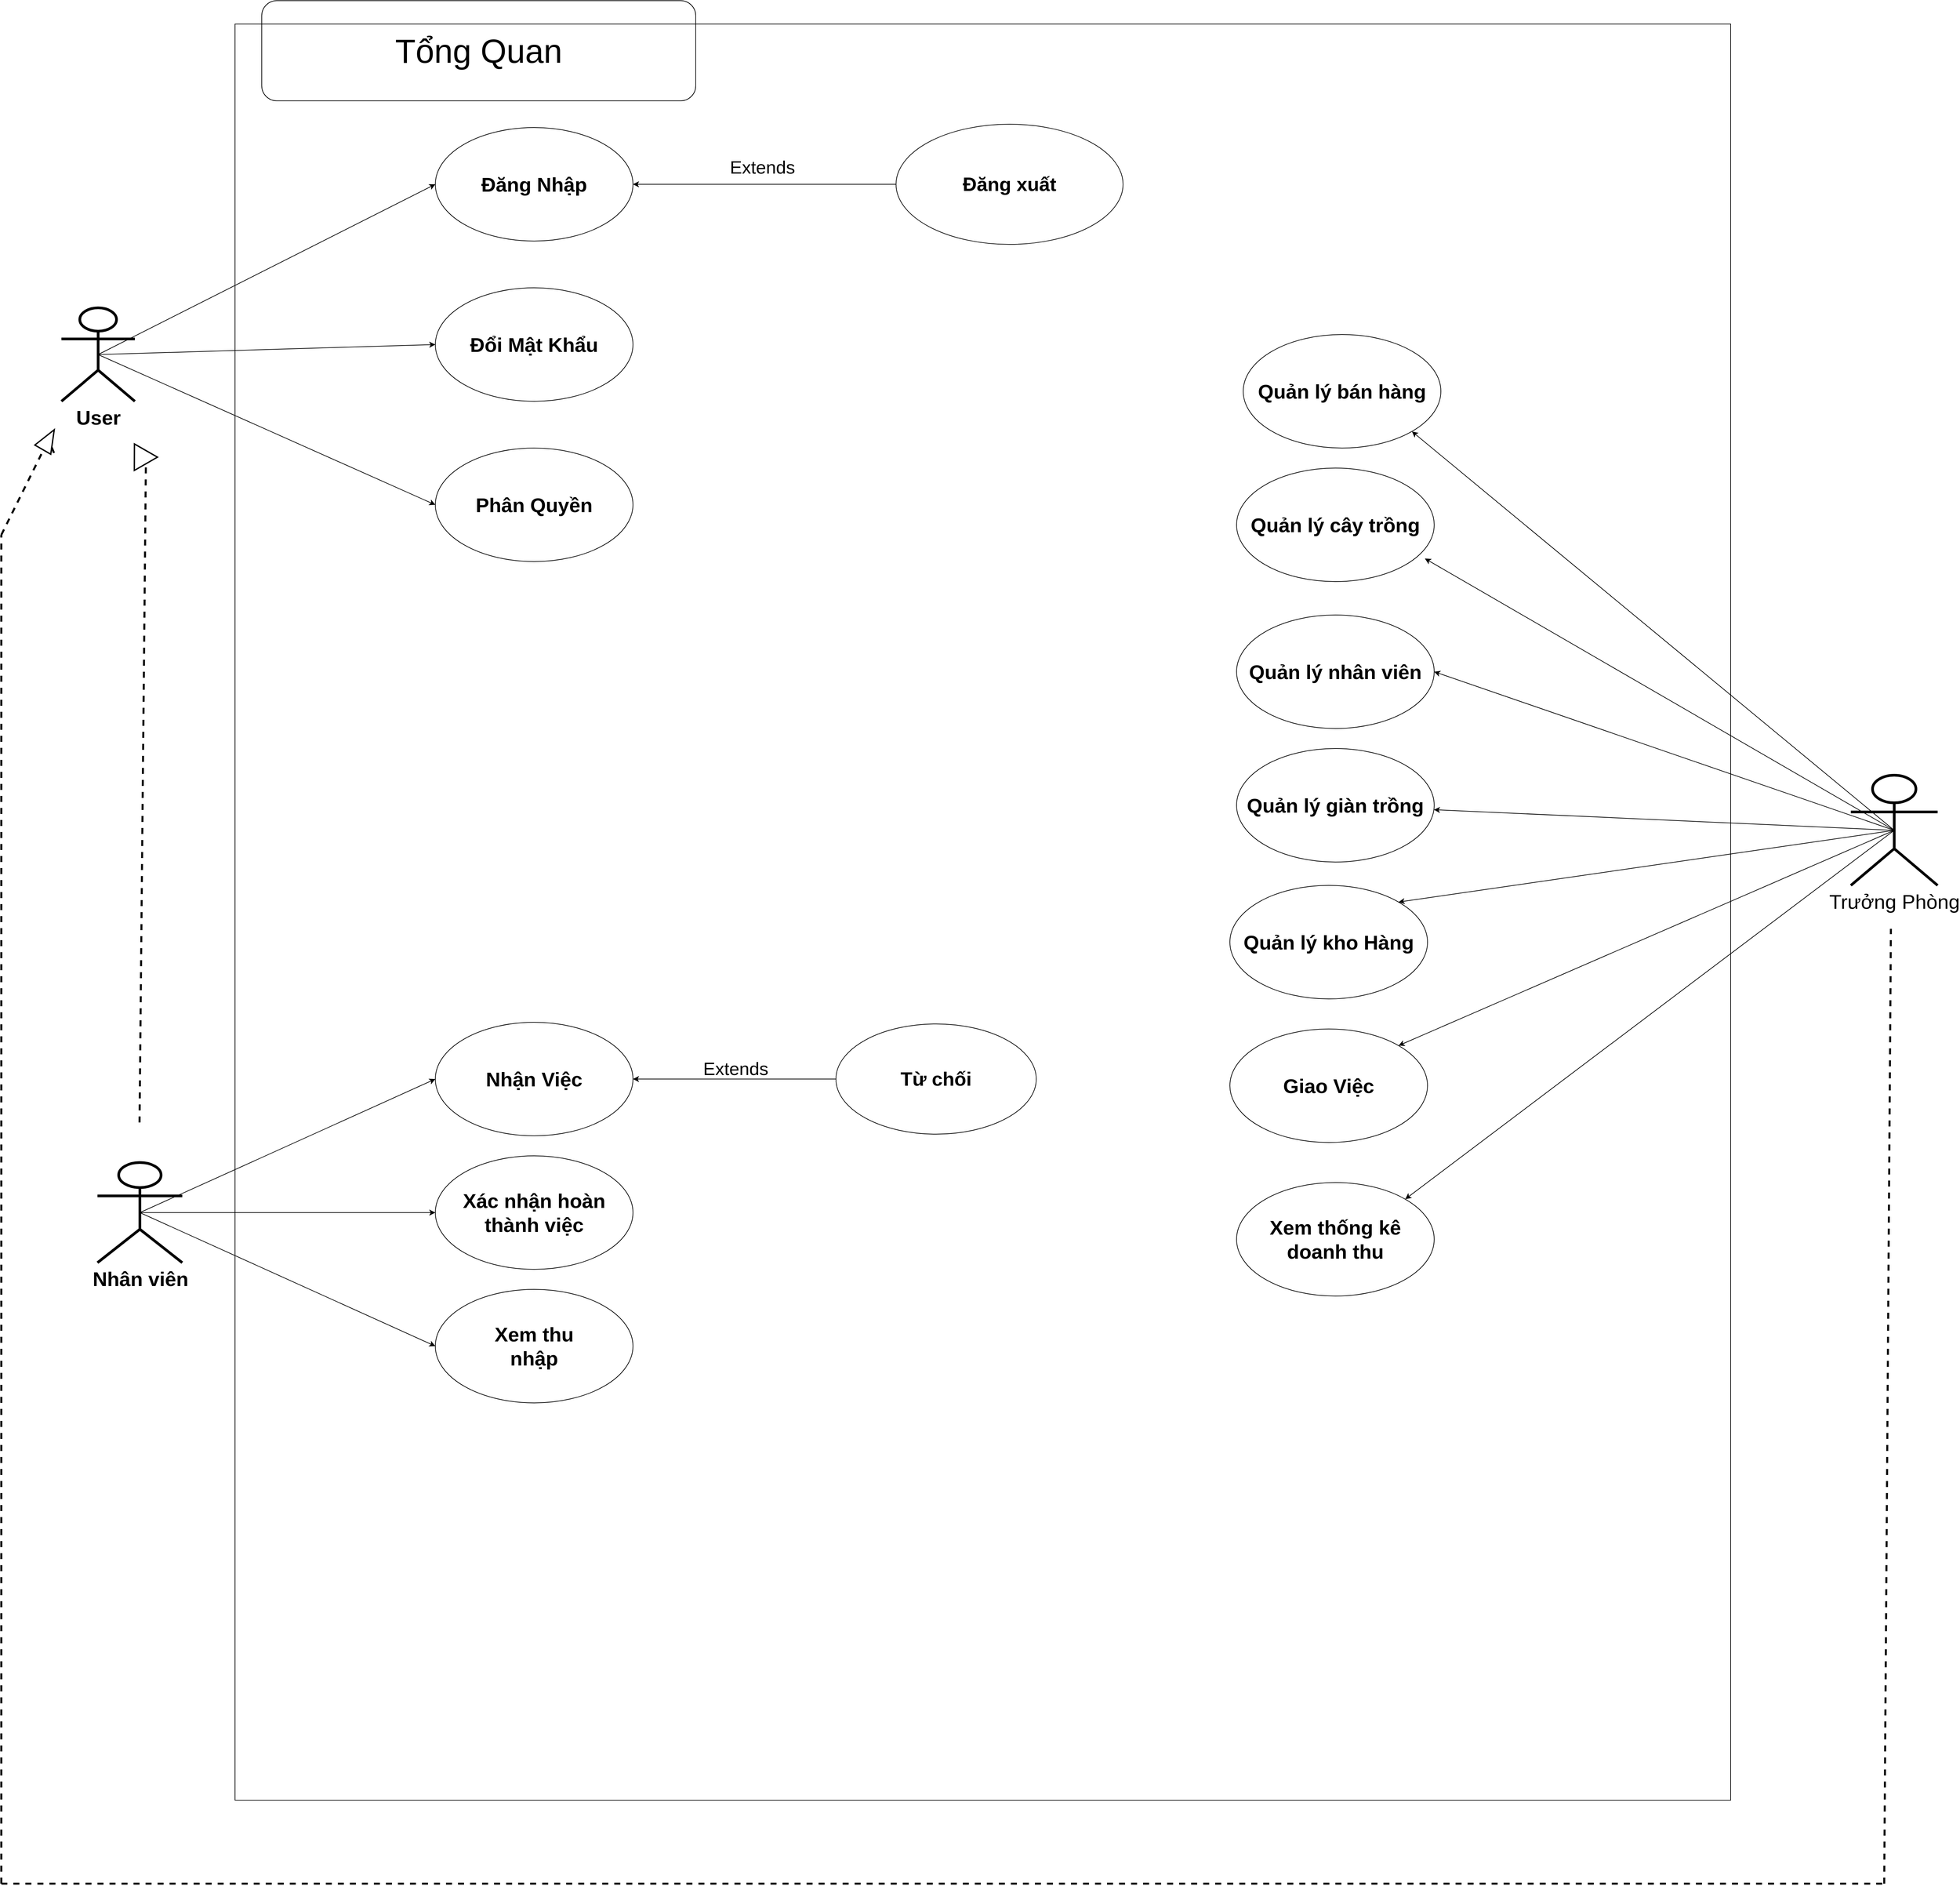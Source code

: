<mxfile version="15.4.0" type="device" pages="4"><diagram id="plnlAM44LjliKnrVqejt" name="Tổng Quan"><mxGraphModel dx="3620" dy="6327" grid="1" gridSize="10" guides="1" tooltips="1" connect="1" arrows="1" fold="1" page="1" pageScale="1" pageWidth="827" pageHeight="1169" math="0" shadow="0"><root><mxCell id="0"/><mxCell id="1" parent="0"/><mxCell id="pAOhFZETqQr0cKvKuB_4-1" value="" style="rounded=0;whiteSpace=wrap;html=1;fontSize=30;verticalAlign=middle;fillColor=none;" parent="1" vertex="1"><mxGeometry x="620" y="-3245" width="2240" height="2660" as="geometry"/></mxCell><mxCell id="pAOhFZETqQr0cKvKuB_4-2" value="&lt;font style=&quot;font-size: 30px&quot;&gt;Trưởng Phòng&lt;/font&gt;" style="shape=umlActor;verticalLabelPosition=bottom;verticalAlign=top;html=1;outlineConnect=0;strokeWidth=4;" parent="1" vertex="1"><mxGeometry x="3040" y="-2120" width="130" height="165" as="geometry"/></mxCell><mxCell id="pAOhFZETqQr0cKvKuB_4-3" value="" style="endArrow=classic;html=1;rounded=0;exitX=0.5;exitY=0.5;exitDx=0;exitDy=0;exitPerimeter=0;entryX=1;entryY=0.5;entryDx=0;entryDy=0;" parent="1" source="pAOhFZETqQr0cKvKuB_4-2" target="pAOhFZETqQr0cKvKuB_4-30" edge="1"><mxGeometry width="50" height="50" relative="1" as="geometry"><mxPoint x="1937" y="-1828" as="sourcePoint"/><mxPoint x="2460" y="-2230" as="targetPoint"/></mxGeometry></mxCell><mxCell id="pAOhFZETqQr0cKvKuB_4-4" value="" style="endArrow=classic;html=1;rounded=0;entryX=1;entryY=0;entryDx=0;entryDy=0;exitX=0.5;exitY=0.5;exitDx=0;exitDy=0;exitPerimeter=0;" parent="1" source="pAOhFZETqQr0cKvKuB_4-2" target="pAOhFZETqQr0cKvKuB_4-25" edge="1"><mxGeometry width="50" height="50" relative="1" as="geometry"><mxPoint x="2090" y="-1788" as="sourcePoint"/><mxPoint x="2292.175" y="-1485.355" as="targetPoint"/></mxGeometry></mxCell><mxCell id="pAOhFZETqQr0cKvKuB_4-5" value="" style="endArrow=classic;html=1;rounded=0;exitX=0.5;exitY=0.5;exitDx=0;exitDy=0;exitPerimeter=0;entryX=1;entryY=0;entryDx=0;entryDy=0;" parent="1" source="pAOhFZETqQr0cKvKuB_4-2" target="pAOhFZETqQr0cKvKuB_4-27" edge="1"><mxGeometry width="50" height="50" relative="1" as="geometry"><mxPoint x="1940" y="-1778" as="sourcePoint"/><mxPoint x="2306.125" y="-1801.394" as="targetPoint"/></mxGeometry></mxCell><mxCell id="pAOhFZETqQr0cKvKuB_4-6" value="" style="endArrow=classic;html=1;rounded=0;entryX=1;entryY=0;entryDx=0;entryDy=0;exitX=0.5;exitY=0.5;exitDx=0;exitDy=0;exitPerimeter=0;" parent="1" source="pAOhFZETqQr0cKvKuB_4-2" target="pAOhFZETqQr0cKvKuB_4-26" edge="1"><mxGeometry width="50" height="50" relative="1" as="geometry"><mxPoint x="2030" y="-1608" as="sourcePoint"/><mxPoint x="2315" y="-1616.25" as="targetPoint"/></mxGeometry></mxCell><mxCell id="pAOhFZETqQr0cKvKuB_4-7" value="" style="endArrow=classic;html=1;rounded=0;exitX=0.5;exitY=0.5;exitDx=0;exitDy=0;exitPerimeter=0;" parent="1" source="pAOhFZETqQr0cKvKuB_4-2" target="pAOhFZETqQr0cKvKuB_4-28" edge="1"><mxGeometry width="50" height="50" relative="1" as="geometry"><mxPoint x="2020" y="-2178" as="sourcePoint"/><mxPoint x="2337.5" y="-2146.5" as="targetPoint"/></mxGeometry></mxCell><mxCell id="pAOhFZETqQr0cKvKuB_4-8" value="" style="endArrow=classic;html=1;rounded=0;exitX=0.5;exitY=0.5;exitDx=0;exitDy=0;exitPerimeter=0;entryX=0.953;entryY=0.797;entryDx=0;entryDy=0;entryPerimeter=0;" parent="1" source="pAOhFZETqQr0cKvKuB_4-2" target="pAOhFZETqQr0cKvKuB_4-29" edge="1"><mxGeometry width="50" height="50" relative="1" as="geometry"><mxPoint x="2160" y="-1988" as="sourcePoint"/><mxPoint x="2500" y="-2320" as="targetPoint"/></mxGeometry></mxCell><mxCell id="pAOhFZETqQr0cKvKuB_4-9" value="&lt;font style=&quot;font-size: 30px&quot;&gt;&lt;b&gt;User&lt;/b&gt;&lt;/font&gt;" style="shape=umlActor;verticalLabelPosition=bottom;verticalAlign=top;html=1;outlineConnect=0;strokeWidth=4;" parent="1" vertex="1"><mxGeometry x="360" y="-2820" width="110" height="140" as="geometry"/></mxCell><mxCell id="pAOhFZETqQr0cKvKuB_4-10" value="" style="endArrow=classic;html=1;rounded=0;exitX=0.5;exitY=0.5;exitDx=0;exitDy=0;exitPerimeter=0;entryX=0;entryY=0.5;entryDx=0;entryDy=0;" parent="1" source="pAOhFZETqQr0cKvKuB_4-9" target="pAOhFZETqQr0cKvKuB_4-20" edge="1"><mxGeometry width="50" height="50" relative="1" as="geometry"><mxPoint x="1120" y="-2710" as="sourcePoint"/><mxPoint x="1020" y="-2930" as="targetPoint"/></mxGeometry></mxCell><mxCell id="pAOhFZETqQr0cKvKuB_4-11" value="" style="endArrow=classic;html=1;rounded=0;entryX=0;entryY=0.5;entryDx=0;entryDy=0;exitX=0.5;exitY=0.5;exitDx=0;exitDy=0;exitPerimeter=0;" parent="1" source="pAOhFZETqQr0cKvKuB_4-9" target="pAOhFZETqQr0cKvKuB_4-19" edge="1"><mxGeometry width="50" height="50" relative="1" as="geometry"><mxPoint x="1130" y="-2700" as="sourcePoint"/><mxPoint x="1025" y="-2745" as="targetPoint"/></mxGeometry></mxCell><mxCell id="pAOhFZETqQr0cKvKuB_4-12" value="" style="endArrow=classic;html=1;rounded=0;exitX=0.5;exitY=0.5;exitDx=0;exitDy=0;exitPerimeter=0;entryX=0;entryY=0.5;entryDx=0;entryDy=0;" parent="1" source="pAOhFZETqQr0cKvKuB_4-9" target="pAOhFZETqQr0cKvKuB_4-18" edge="1"><mxGeometry width="50" height="50" relative="1" as="geometry"><mxPoint x="1270" y="-2710" as="sourcePoint"/><mxPoint x="1047.5" y="-2498.0" as="targetPoint"/></mxGeometry></mxCell><mxCell id="pAOhFZETqQr0cKvKuB_4-13" value="Tổng Quan" style="rounded=1;whiteSpace=wrap;html=1;fillColor=none;fontSize=50;" parent="1" vertex="1"><mxGeometry x="660" y="-3280" width="650" height="150" as="geometry"/></mxCell><mxCell id="pAOhFZETqQr0cKvKuB_4-14" value="" style="endArrow=classic;html=1;rounded=0;fontSize=30;entryX=1;entryY=1;entryDx=0;entryDy=0;exitX=0.5;exitY=0.5;exitDx=0;exitDy=0;exitPerimeter=0;" parent="1" source="pAOhFZETqQr0cKvKuB_4-2" target="pAOhFZETqQr0cKvKuB_4-24" edge="1"><mxGeometry width="50" height="50" relative="1" as="geometry"><mxPoint x="2750" y="-2270" as="sourcePoint"/><mxPoint x="2340.0" y="-2569" as="targetPoint"/></mxGeometry></mxCell><mxCell id="pAOhFZETqQr0cKvKuB_4-15" style="edgeStyle=orthogonalEdgeStyle;rounded=0;orthogonalLoop=1;jettySize=auto;html=1;exitX=0.5;exitY=0.5;exitDx=0;exitDy=0;exitPerimeter=0;" parent="1" source="pAOhFZETqQr0cKvKuB_4-16" target="pAOhFZETqQr0cKvKuB_4-37" edge="1"><mxGeometry relative="1" as="geometry"/></mxCell><mxCell id="pAOhFZETqQr0cKvKuB_4-16" value="&lt;font style=&quot;font-size: 30px&quot;&gt;&lt;b&gt;Nhân viên&lt;/b&gt;&lt;/font&gt;" style="shape=umlActor;verticalLabelPosition=bottom;verticalAlign=top;html=1;outlineConnect=0;strokeWidth=4;" parent="1" vertex="1"><mxGeometry x="414" y="-1540" width="127" height="150" as="geometry"/></mxCell><mxCell id="pAOhFZETqQr0cKvKuB_4-17" value="" style="endArrow=classic;html=1;rounded=0;entryX=0;entryY=0.5;entryDx=0;entryDy=0;exitX=0.5;exitY=0.5;exitDx=0;exitDy=0;exitPerimeter=0;" parent="1" source="pAOhFZETqQr0cKvKuB_4-16" target="pAOhFZETqQr0cKvKuB_4-22" edge="1"><mxGeometry width="50" height="50" relative="1" as="geometry"><mxPoint x="1004" y="-1430" as="sourcePoint"/><mxPoint x="1049" y="-1395" as="targetPoint"/></mxGeometry></mxCell><mxCell id="pAOhFZETqQr0cKvKuB_4-18" value="Phân Quyền" style="ellipse;whiteSpace=wrap;html=1;fontSize=30;fontStyle=1" parent="1" vertex="1"><mxGeometry x="920" y="-2610" width="296" height="170" as="geometry"/></mxCell><mxCell id="pAOhFZETqQr0cKvKuB_4-19" value="Đổi Mật Khẩu" style="ellipse;whiteSpace=wrap;html=1;fontSize=30;fontStyle=1" parent="1" vertex="1"><mxGeometry x="920" y="-2850" width="296" height="170" as="geometry"/></mxCell><mxCell id="pAOhFZETqQr0cKvKuB_4-20" value="Đăng Nhập" style="ellipse;whiteSpace=wrap;html=1;fontSize=30;fontStyle=1" parent="1" vertex="1"><mxGeometry x="920" y="-3090" width="296" height="170" as="geometry"/></mxCell><mxCell id="pAOhFZETqQr0cKvKuB_4-21" value="Nhận Việc" style="ellipse;whiteSpace=wrap;html=1;fontSize=30;fontStyle=1" parent="1" vertex="1"><mxGeometry x="920" y="-1750" width="296" height="170" as="geometry"/></mxCell><mxCell id="pAOhFZETqQr0cKvKuB_4-22" value="Xem thu &lt;br&gt;nhập" style="ellipse;whiteSpace=wrap;html=1;fontSize=30;fontStyle=1" parent="1" vertex="1"><mxGeometry x="920" y="-1350" width="296" height="170" as="geometry"/></mxCell><mxCell id="pAOhFZETqQr0cKvKuB_4-23" value="" style="endArrow=classic;html=1;rounded=0;fontSize=30;entryX=0;entryY=0.5;entryDx=0;entryDy=0;exitX=0.5;exitY=0.5;exitDx=0;exitDy=0;exitPerimeter=0;" parent="1" source="pAOhFZETqQr0cKvKuB_4-16" target="pAOhFZETqQr0cKvKuB_4-21" edge="1"><mxGeometry width="50" height="50" relative="1" as="geometry"><mxPoint x="620" y="-1610" as="sourcePoint"/><mxPoint x="670" y="-1660" as="targetPoint"/></mxGeometry></mxCell><mxCell id="pAOhFZETqQr0cKvKuB_4-24" value="Quản lý bán hàng" style="ellipse;whiteSpace=wrap;html=1;fontSize=30;fontStyle=1" parent="1" vertex="1"><mxGeometry x="2130" y="-2780" width="296" height="170" as="geometry"/></mxCell><mxCell id="pAOhFZETqQr0cKvKuB_4-25" value="Xem thống kê doanh thu" style="ellipse;whiteSpace=wrap;html=1;fontSize=30;fontStyle=1" parent="1" vertex="1"><mxGeometry x="2120" y="-1510" width="296" height="170" as="geometry"/></mxCell><mxCell id="pAOhFZETqQr0cKvKuB_4-26" value="Giao Việc" style="ellipse;whiteSpace=wrap;html=1;fontSize=30;fontStyle=1" parent="1" vertex="1"><mxGeometry x="2110" y="-1740" width="296" height="170" as="geometry"/></mxCell><mxCell id="pAOhFZETqQr0cKvKuB_4-27" value="Quản lý kho Hàng" style="ellipse;whiteSpace=wrap;html=1;fontSize=30;fontStyle=1" parent="1" vertex="1"><mxGeometry x="2110" y="-1955" width="296" height="170" as="geometry"/></mxCell><mxCell id="pAOhFZETqQr0cKvKuB_4-28" value="Quản lý giàn trồng" style="ellipse;whiteSpace=wrap;html=1;fontSize=30;fontStyle=1" parent="1" vertex="1"><mxGeometry x="2120" y="-2160" width="296" height="170" as="geometry"/></mxCell><mxCell id="pAOhFZETqQr0cKvKuB_4-29" value="Quản lý cây trồng" style="ellipse;whiteSpace=wrap;html=1;fontSize=30;fontStyle=1" parent="1" vertex="1"><mxGeometry x="2120" y="-2580" width="296" height="170" as="geometry"/></mxCell><mxCell id="pAOhFZETqQr0cKvKuB_4-30" value="Quản lý nhân viên" style="ellipse;whiteSpace=wrap;html=1;fontSize=30;fontStyle=1" parent="1" vertex="1"><mxGeometry x="2120" y="-2360" width="296" height="170" as="geometry"/></mxCell><mxCell id="pAOhFZETqQr0cKvKuB_4-31" style="edgeStyle=orthogonalEdgeStyle;rounded=0;orthogonalLoop=1;jettySize=auto;html=1;exitX=0;exitY=0.5;exitDx=0;exitDy=0;entryX=1;entryY=0.5;entryDx=0;entryDy=0;" parent="1" source="pAOhFZETqQr0cKvKuB_4-32" target="pAOhFZETqQr0cKvKuB_4-20" edge="1"><mxGeometry relative="1" as="geometry"/></mxCell><mxCell id="pAOhFZETqQr0cKvKuB_4-32" value="&lt;font style=&quot;font-size: 29px&quot;&gt;Đăng xuất&lt;/font&gt;" style="ellipse;whiteSpace=wrap;html=1;fontStyle=1" parent="1" vertex="1"><mxGeometry x="1610" y="-3095" width="340" height="180" as="geometry"/></mxCell><mxCell id="pAOhFZETqQr0cKvKuB_4-33" value="&lt;font style=&quot;font-size: 27px&quot;&gt;Extends&lt;/font&gt;" style="text;html=1;strokeColor=none;fillColor=none;align=center;verticalAlign=middle;whiteSpace=wrap;rounded=0;strokeWidth=10;" parent="1" vertex="1"><mxGeometry x="1390" y="-3040" width="40" height="20" as="geometry"/></mxCell><mxCell id="pAOhFZETqQr0cKvKuB_4-34" style="edgeStyle=orthogonalEdgeStyle;rounded=0;orthogonalLoop=1;jettySize=auto;html=1;exitX=0;exitY=0.5;exitDx=0;exitDy=0;entryX=1;entryY=0.5;entryDx=0;entryDy=0;" parent="1" source="pAOhFZETqQr0cKvKuB_4-35" target="pAOhFZETqQr0cKvKuB_4-21" edge="1"><mxGeometry relative="1" as="geometry"/></mxCell><mxCell id="pAOhFZETqQr0cKvKuB_4-35" value="&lt;font style=&quot;font-size: 29px&quot;&gt;Từ chối&lt;/font&gt;" style="ellipse;whiteSpace=wrap;html=1;fontStyle=1" parent="1" vertex="1"><mxGeometry x="1520" y="-1747.5" width="300" height="165" as="geometry"/></mxCell><mxCell id="pAOhFZETqQr0cKvKuB_4-36" value="&lt;font style=&quot;font-size: 27px&quot;&gt;Extends&lt;/font&gt;" style="text;html=1;strokeColor=none;fillColor=none;align=center;verticalAlign=middle;whiteSpace=wrap;rounded=0;strokeWidth=10;" parent="1" vertex="1"><mxGeometry x="1350" y="-1690" width="40" height="20" as="geometry"/></mxCell><mxCell id="pAOhFZETqQr0cKvKuB_4-37" value="Xác nhận hoàn thành việc" style="ellipse;whiteSpace=wrap;html=1;fontSize=30;fontStyle=1" parent="1" vertex="1"><mxGeometry x="920" y="-1550" width="296" height="170" as="geometry"/></mxCell><mxCell id="pAOhFZETqQr0cKvKuB_4-38" value="" style="endArrow=none;dashed=1;html=1;fontSize=19;strokeWidth=3;" parent="1" edge="1"><mxGeometry width="50" height="50" relative="1" as="geometry"><mxPoint x="3090" y="-460" as="sourcePoint"/><mxPoint x="3100" y="-1890" as="targetPoint"/></mxGeometry></mxCell><mxCell id="pAOhFZETqQr0cKvKuB_4-39" value="" style="endArrow=none;dashed=1;html=1;fontSize=19;strokeWidth=3;" parent="1" edge="1"><mxGeometry width="50" height="50" relative="1" as="geometry"><mxPoint x="270" y="-460" as="sourcePoint"/><mxPoint x="3090" y="-460" as="targetPoint"/></mxGeometry></mxCell><mxCell id="pAOhFZETqQr0cKvKuB_4-40" value="" style="endArrow=none;dashed=1;html=1;fontSize=19;strokeWidth=3;" parent="1" edge="1"><mxGeometry width="50" height="50" relative="1" as="geometry"><mxPoint x="270" y="-460" as="sourcePoint"/><mxPoint x="270" y="-2480" as="targetPoint"/></mxGeometry></mxCell><mxCell id="pAOhFZETqQr0cKvKuB_4-41" value="" style="endArrow=none;dashed=1;html=1;fontSize=19;strokeWidth=3;startArrow=none;" parent="1" source="pAOhFZETqQr0cKvKuB_4-42" edge="1"><mxGeometry width="50" height="50" relative="1" as="geometry"><mxPoint x="270" y="-2480" as="sourcePoint"/><mxPoint x="350" y="-2600" as="targetPoint"/></mxGeometry></mxCell><mxCell id="pAOhFZETqQr0cKvKuB_4-42" value="" style="triangle;whiteSpace=wrap;html=1;fillColor=none;rotation=-60;strokeWidth=2;" parent="1" vertex="1"><mxGeometry x="323.5" y="-2636.25" width="34.33" height="27.5" as="geometry"/></mxCell><mxCell id="pAOhFZETqQr0cKvKuB_4-43" value="" style="endArrow=none;dashed=1;html=1;fontSize=19;strokeWidth=3;" parent="1" target="pAOhFZETqQr0cKvKuB_4-42" edge="1"><mxGeometry width="50" height="50" relative="1" as="geometry"><mxPoint x="270" y="-2480" as="sourcePoint"/><mxPoint x="350" y="-2580" as="targetPoint"/></mxGeometry></mxCell><mxCell id="pAOhFZETqQr0cKvKuB_4-44" value="" style="endArrow=none;dashed=1;html=1;fontSize=19;strokeWidth=3;entryX=0;entryY=0.5;entryDx=0;entryDy=0;" parent="1" target="pAOhFZETqQr0cKvKuB_4-45" edge="1"><mxGeometry width="50" height="50" relative="1" as="geometry"><mxPoint x="477" y="-1600" as="sourcePoint"/><mxPoint x="476.67" y="-2540" as="targetPoint"/></mxGeometry></mxCell><mxCell id="pAOhFZETqQr0cKvKuB_4-45" value="" style="triangle;whiteSpace=wrap;html=1;fillColor=none;rotation=-120;strokeWidth=2;" parent="1" vertex="1"><mxGeometry x="460.75" y="-2621.29" width="34.33" height="40" as="geometry"/></mxCell></root></mxGraphModel></diagram><diagram id="rHyDR6l2a_IoLIzVBZ7F" name="Nhân Viên"><mxGraphModel dx="1810" dy="2579" grid="1" gridSize="10" guides="1" tooltips="1" connect="1" arrows="1" fold="1" page="1" pageScale="1" pageWidth="827" pageHeight="1169" math="0" shadow="0"><root><mxCell id="9mb1XOi_VgIuKe0y8Y9R-0"/><mxCell id="9mb1XOi_VgIuKe0y8Y9R-1" parent="9mb1XOi_VgIuKe0y8Y9R-0"/><mxCell id="RcPfFfin5SuMYQsQtudx-0" value="&lt;font style=&quot;font-size: 30px&quot;&gt;&lt;b&gt;Nhân viên&lt;/b&gt;&lt;/font&gt;" style="shape=umlActor;verticalLabelPosition=bottom;verticalAlign=top;html=1;outlineConnect=0;strokeWidth=4;" parent="9mb1XOi_VgIuKe0y8Y9R-1" vertex="1"><mxGeometry x="190" y="-890" width="127" height="150" as="geometry"/></mxCell><mxCell id="RcPfFfin5SuMYQsQtudx-11" value="Quản lý nhân viên" style="ellipse;whiteSpace=wrap;html=1;fontSize=30;fontStyle=1" parent="9mb1XOi_VgIuKe0y8Y9R-1" vertex="1"><mxGeometry x="531" y="-900" width="296" height="170" as="geometry"/></mxCell><mxCell id="VqxW14pntS-28qvqgrBz-7" style="edgeStyle=orthogonalEdgeStyle;rounded=0;orthogonalLoop=1;jettySize=auto;html=1;exitX=0;exitY=0.5;exitDx=0;exitDy=0;entryX=1;entryY=1;entryDx=0;entryDy=0;" parent="9mb1XOi_VgIuKe0y8Y9R-1" source="RcPfFfin5SuMYQsQtudx-12" target="RcPfFfin5SuMYQsQtudx-11" edge="1"><mxGeometry relative="1" as="geometry"/></mxCell><mxCell id="RcPfFfin5SuMYQsQtudx-12" value="Thu Nhập" style="ellipse;whiteSpace=wrap;html=1;fontSize=30;fontStyle=1" parent="9mb1XOi_VgIuKe0y8Y9R-1" vertex="1"><mxGeometry x="1250" y="-700" width="296" height="170" as="geometry"/></mxCell><mxCell id="RcPfFfin5SuMYQsQtudx-15" value="" style="endArrow=classic;html=1;rounded=0;fontSize=30;entryX=0;entryY=0.5;entryDx=0;entryDy=0;exitX=0.5;exitY=0.5;exitDx=0;exitDy=0;exitPerimeter=0;" parent="9mb1XOi_VgIuKe0y8Y9R-1" source="RcPfFfin5SuMYQsQtudx-0" target="RcPfFfin5SuMYQsQtudx-11" edge="1"><mxGeometry width="50" height="50" relative="1" as="geometry"><mxPoint x="426" y="-300" as="sourcePoint"/><mxPoint x="476" y="-350" as="targetPoint"/></mxGeometry></mxCell><mxCell id="VqxW14pntS-28qvqgrBz-8" style="edgeStyle=orthogonalEdgeStyle;rounded=0;orthogonalLoop=1;jettySize=auto;html=1;exitX=0;exitY=0.5;exitDx=0;exitDy=0;entryX=1;entryY=0;entryDx=0;entryDy=0;" parent="9mb1XOi_VgIuKe0y8Y9R-1" source="VqxW14pntS-28qvqgrBz-1" target="RcPfFfin5SuMYQsQtudx-11" edge="1"><mxGeometry relative="1" as="geometry"/></mxCell><mxCell id="VqxW14pntS-28qvqgrBz-1" value="Nhận Việc" style="ellipse;whiteSpace=wrap;html=1;fontSize=30;fontStyle=1" parent="9mb1XOi_VgIuKe0y8Y9R-1" vertex="1"><mxGeometry x="1241" y="-1080" width="296" height="170" as="geometry"/></mxCell><mxCell id="q5SN7RZg40OFIcfHToXz-0" value="&lt;font style=&quot;font-size: 21px&quot;&gt;Extends&lt;/font&gt;" style="text;html=1;strokeColor=none;fillColor=none;align=center;verticalAlign=middle;whiteSpace=wrap;rounded=0;" parent="9mb1XOi_VgIuKe0y8Y9R-1" vertex="1"><mxGeometry x="920" y="-640" width="270" height="30" as="geometry"/></mxCell><mxCell id="q5SN7RZg40OFIcfHToXz-1" value="&lt;font style=&quot;font-size: 21px&quot;&gt;Extends&lt;/font&gt;" style="text;html=1;strokeColor=none;fillColor=none;align=center;verticalAlign=middle;whiteSpace=wrap;rounded=0;" parent="9mb1XOi_VgIuKe0y8Y9R-1" vertex="1"><mxGeometry x="920" y="-1020" width="270" height="30" as="geometry"/></mxCell></root></mxGraphModel></diagram><diagram id="IDbLRaaNBDLGTUPiwu8P" name="User"><mxGraphModel dx="1551" dy="1209" grid="1" gridSize="10" guides="1" tooltips="1" connect="1" arrows="1" fold="1" page="1" pageScale="1" pageWidth="827" pageHeight="1169" math="0" shadow="0"><root><mxCell id="LIAKAd6Wkf4qljn0svWx-0"/><mxCell id="LIAKAd6Wkf4qljn0svWx-1" parent="LIAKAd6Wkf4qljn0svWx-0"/><mxCell id="9dPtVlBZj29Dh7OSdVtZ-0" value="&lt;font style=&quot;font-size: 30px&quot;&gt;User&lt;/font&gt;" style="shape=umlActor;verticalLabelPosition=bottom;verticalAlign=top;html=1;outlineConnect=0;strokeWidth=4;" parent="LIAKAd6Wkf4qljn0svWx-1" vertex="1"><mxGeometry x="310" y="350" width="110" height="140" as="geometry"/></mxCell><mxCell id="9dPtVlBZj29Dh7OSdVtZ-1" value="Quản lý user" style="ellipse;whiteSpace=wrap;html=1;fontSize=30;fontStyle=1" parent="LIAKAd6Wkf4qljn0svWx-1" vertex="1"><mxGeometry x="610" y="370" width="190" height="100" as="geometry"/></mxCell><mxCell id="R3NIeVBjSiwFy5lZZiLz-3" style="edgeStyle=orthogonalEdgeStyle;rounded=0;orthogonalLoop=1;jettySize=auto;html=1;exitX=0;exitY=0.5;exitDx=0;exitDy=0;entryX=1;entryY=0;entryDx=0;entryDy=0;" parent="LIAKAd6Wkf4qljn0svWx-1" source="9dPtVlBZj29Dh7OSdVtZ-2" target="9dPtVlBZj29Dh7OSdVtZ-1" edge="1"><mxGeometry relative="1" as="geometry"/></mxCell><mxCell id="9dPtVlBZj29Dh7OSdVtZ-2" value="Đổi Mật Khẩu" style="ellipse;whiteSpace=wrap;html=1;fontSize=30;fontStyle=1" parent="LIAKAd6Wkf4qljn0svWx-1" vertex="1"><mxGeometry x="1148" y="300" width="185" height="110" as="geometry"/></mxCell><mxCell id="9dPtVlBZj29Dh7OSdVtZ-3" value="" style="endArrow=classic;html=1;rounded=0;exitX=0.5;exitY=0.5;exitDx=0;exitDy=0;exitPerimeter=0;entryX=0;entryY=0.5;entryDx=0;entryDy=0;" parent="LIAKAd6Wkf4qljn0svWx-1" source="9dPtVlBZj29Dh7OSdVtZ-0" target="9dPtVlBZj29Dh7OSdVtZ-1" edge="1"><mxGeometry width="50" height="50" relative="1" as="geometry"><mxPoint x="1070" y="460" as="sourcePoint"/><mxPoint x="1120" y="410" as="targetPoint"/></mxGeometry></mxCell><mxCell id="R3NIeVBjSiwFy5lZZiLz-5" style="edgeStyle=orthogonalEdgeStyle;rounded=0;orthogonalLoop=1;jettySize=auto;html=1;exitX=0;exitY=0.5;exitDx=0;exitDy=0;entryX=0.5;entryY=1;entryDx=0;entryDy=0;" parent="LIAKAd6Wkf4qljn0svWx-1" source="Pm1aflq2X-2lZqcXXFk0-0" target="9dPtVlBZj29Dh7OSdVtZ-1" edge="1"><mxGeometry relative="1" as="geometry"/></mxCell><mxCell id="Pm1aflq2X-2lZqcXXFk0-0" value="Phân Quyền" style="ellipse;whiteSpace=wrap;html=1;fontSize=30;fontStyle=1" parent="LIAKAd6Wkf4qljn0svWx-1" vertex="1"><mxGeometry x="1151" y="620" width="180" height="105" as="geometry"/></mxCell><mxCell id="R3NIeVBjSiwFy5lZZiLz-1" style="edgeStyle=orthogonalEdgeStyle;rounded=0;orthogonalLoop=1;jettySize=auto;html=1;exitX=0;exitY=0.5;exitDx=0;exitDy=0;entryX=0.5;entryY=0;entryDx=0;entryDy=0;" parent="LIAKAd6Wkf4qljn0svWx-1" source="R3NIeVBjSiwFy5lZZiLz-0" target="9dPtVlBZj29Dh7OSdVtZ-1" edge="1"><mxGeometry relative="1" as="geometry"/></mxCell><mxCell id="R3NIeVBjSiwFy5lZZiLz-0" value="Đăng Nhập" style="ellipse;whiteSpace=wrap;html=1;fontSize=30;fontStyle=1" parent="LIAKAd6Wkf4qljn0svWx-1" vertex="1"><mxGeometry x="1146" y="160" width="190" height="100" as="geometry"/></mxCell><mxCell id="R3NIeVBjSiwFy5lZZiLz-4" style="edgeStyle=orthogonalEdgeStyle;rounded=0;orthogonalLoop=1;jettySize=auto;html=1;exitX=0;exitY=0.5;exitDx=0;exitDy=0;entryX=1;entryY=1;entryDx=0;entryDy=0;" parent="LIAKAd6Wkf4qljn0svWx-1" source="R3NIeVBjSiwFy5lZZiLz-2" target="9dPtVlBZj29Dh7OSdVtZ-1" edge="1"><mxGeometry relative="1" as="geometry"/></mxCell><mxCell id="R3NIeVBjSiwFy5lZZiLz-2" value="Đăng xuất" style="ellipse;whiteSpace=wrap;html=1;fontSize=30;fontStyle=1" parent="LIAKAd6Wkf4qljn0svWx-1" vertex="1"><mxGeometry x="1151" y="470" width="180" height="105" as="geometry"/></mxCell><mxCell id="8TJBWsPE0hrxD9tydUhm-0" value="&lt;font style=&quot;font-size: 21px&quot;&gt;Extends&lt;/font&gt;" style="text;html=1;strokeColor=none;fillColor=none;align=center;verticalAlign=middle;whiteSpace=wrap;rounded=0;" parent="LIAKAd6Wkf4qljn0svWx-1" vertex="1"><mxGeometry x="850" y="180" width="270" height="30" as="geometry"/></mxCell><mxCell id="8TJBWsPE0hrxD9tydUhm-1" value="&lt;font style=&quot;font-size: 21px&quot;&gt;Extends&lt;/font&gt;" style="text;html=1;strokeColor=none;fillColor=none;align=center;verticalAlign=middle;whiteSpace=wrap;rounded=0;" parent="LIAKAd6Wkf4qljn0svWx-1" vertex="1"><mxGeometry x="900" y="330" width="270" height="30" as="geometry"/></mxCell><mxCell id="8TJBWsPE0hrxD9tydUhm-2" value="&lt;font style=&quot;font-size: 21px&quot;&gt;Extends&lt;/font&gt;" style="text;html=1;strokeColor=none;fillColor=none;align=center;verticalAlign=middle;whiteSpace=wrap;rounded=0;" parent="LIAKAd6Wkf4qljn0svWx-1" vertex="1"><mxGeometry x="900" y="490" width="270" height="30" as="geometry"/></mxCell><mxCell id="8TJBWsPE0hrxD9tydUhm-3" value="&lt;font style=&quot;font-size: 21px&quot;&gt;Extends&lt;/font&gt;" style="text;html=1;strokeColor=none;fillColor=none;align=center;verticalAlign=middle;whiteSpace=wrap;rounded=0;" parent="LIAKAd6Wkf4qljn0svWx-1" vertex="1"><mxGeometry x="850" y="640" width="270" height="30" as="geometry"/></mxCell></root></mxGraphModel></diagram><diagram id="jgpT-OiyEkLfRpuGxbRo" name="Trưởng Phòng"><mxGraphModel dx="4344" dy="3384" grid="1" gridSize="10" guides="1" tooltips="1" connect="1" arrows="1" fold="1" page="1" pageScale="1" pageWidth="827" pageHeight="1169" math="0" shadow="0"><root><mxCell id="jdQecXVL_WYygoLz-Q9m-0"/><mxCell id="jdQecXVL_WYygoLz-Q9m-1" parent="jdQecXVL_WYygoLz-Q9m-0"/><mxCell id="sJQT3nbYbH2qqRhLrNoq-3" style="edgeStyle=orthogonalEdgeStyle;rounded=0;orthogonalLoop=1;jettySize=auto;html=1;exitX=0.5;exitY=0.5;exitDx=0;exitDy=0;exitPerimeter=0;entryX=1;entryY=0.5;entryDx=0;entryDy=0;" parent="jdQecXVL_WYygoLz-Q9m-1" source="8KPOe4oPj2RtULpqfreo-0" edge="1"><mxGeometry relative="1" as="geometry"><mxPoint x="1710" y="1282.5" as="targetPoint"/></mxGeometry></mxCell><mxCell id="8KPOe4oPj2RtULpqfreo-0" value="&lt;font style=&quot;font-size: 30px&quot;&gt;Trưởng Phòng&lt;/font&gt;" style="shape=umlActor;verticalLabelPosition=bottom;verticalAlign=top;html=1;outlineConnect=0;strokeWidth=4;" parent="jdQecXVL_WYygoLz-Q9m-1" vertex="1"><mxGeometry x="1820" y="1200" width="130" height="165" as="geometry"/></mxCell><mxCell id="8KPOe4oPj2RtULpqfreo-11" value="Quản lý bán hàng" style="ellipse;whiteSpace=wrap;html=1;fontSize=30;fontStyle=1" parent="jdQecXVL_WYygoLz-Q9m-1" vertex="1"><mxGeometry x="670" y="530" width="296" height="170" as="geometry"/></mxCell><mxCell id="8KPOe4oPj2RtULpqfreo-15" value="Xem thống kê doanh thu" style="ellipse;whiteSpace=wrap;html=1;fontSize=30;fontStyle=1" parent="jdQecXVL_WYygoLz-Q9m-1" vertex="1"><mxGeometry x="680" y="1810" width="296" height="170" as="geometry"/></mxCell><mxCell id="8KPOe4oPj2RtULpqfreo-20" value="Giao Việc" style="ellipse;whiteSpace=wrap;html=1;fontSize=30;fontStyle=1" parent="jdQecXVL_WYygoLz-Q9m-1" vertex="1"><mxGeometry x="680" y="1600" width="296" height="170" as="geometry"/></mxCell><mxCell id="8KPOe4oPj2RtULpqfreo-22" value="Quản lý kho hàng" style="ellipse;whiteSpace=wrap;html=1;fontSize=30;fontStyle=1" parent="jdQecXVL_WYygoLz-Q9m-1" vertex="1"><mxGeometry x="680" y="1390" width="296" height="170" as="geometry"/></mxCell><mxCell id="8KPOe4oPj2RtULpqfreo-30" value="Quản lý giàn trồng" style="ellipse;whiteSpace=wrap;html=1;fontSize=30;fontStyle=1" parent="jdQecXVL_WYygoLz-Q9m-1" vertex="1"><mxGeometry x="680" y="1195" width="296" height="170" as="geometry"/></mxCell><mxCell id="8KPOe4oPj2RtULpqfreo-31" value="Quản lý cây trồng" style="ellipse;whiteSpace=wrap;html=1;fontSize=30;fontStyle=1" parent="jdQecXVL_WYygoLz-Q9m-1" vertex="1"><mxGeometry x="670" y="769" width="296" height="170" as="geometry"/></mxCell><mxCell id="8KPOe4oPj2RtULpqfreo-32" value="Quản lý nhân viên" style="ellipse;whiteSpace=wrap;html=1;fontSize=30;fontStyle=1" parent="jdQecXVL_WYygoLz-Q9m-1" vertex="1"><mxGeometry x="680" y="980" width="296" height="170" as="geometry"/></mxCell><mxCell id="A7U1PQibH0O8se4b5kzl-0" value="Quản Lý" style="ellipse;whiteSpace=wrap;html=1;fontSize=30;fontStyle=1" parent="jdQecXVL_WYygoLz-Q9m-1" vertex="1"><mxGeometry x="1410" y="1200" width="296" height="170" as="geometry"/></mxCell><mxCell id="A7U1PQibH0O8se4b5kzl-1" value="" style="endArrow=classic;html=1;rounded=0;exitX=1;exitY=0.5;exitDx=0;exitDy=0;" parent="jdQecXVL_WYygoLz-Q9m-1" source="8KPOe4oPj2RtULpqfreo-11" edge="1"><mxGeometry width="50" height="50" relative="1" as="geometry"><mxPoint x="1170" y="730" as="sourcePoint"/><mxPoint x="1520" y="1190" as="targetPoint"/><Array as="points"><mxPoint x="1520" y="620"/></Array></mxGeometry></mxCell><mxCell id="A7U1PQibH0O8se4b5kzl-2" value="" style="endArrow=classic;html=1;rounded=0;entryX=0.247;entryY=0.009;entryDx=0;entryDy=0;entryPerimeter=0;exitX=1;exitY=0.5;exitDx=0;exitDy=0;" parent="jdQecXVL_WYygoLz-Q9m-1" source="8KPOe4oPj2RtULpqfreo-31" target="A7U1PQibH0O8se4b5kzl-0" edge="1"><mxGeometry width="50" height="50" relative="1" as="geometry"><mxPoint x="1130" y="940" as="sourcePoint"/><mxPoint x="1180" y="890" as="targetPoint"/><Array as="points"><mxPoint x="1483" y="860"/></Array></mxGeometry></mxCell><mxCell id="A7U1PQibH0O8se4b5kzl-3" value="" style="endArrow=classic;html=1;rounded=0;entryX=0;entryY=0;entryDx=0;entryDy=0;exitX=1;exitY=0.5;exitDx=0;exitDy=0;" parent="jdQecXVL_WYygoLz-Q9m-1" source="8KPOe4oPj2RtULpqfreo-32" target="A7U1PQibH0O8se4b5kzl-0" edge="1"><mxGeometry width="50" height="50" relative="1" as="geometry"><mxPoint x="1070" y="1100" as="sourcePoint"/><mxPoint x="1120" y="1050" as="targetPoint"/><Array as="points"><mxPoint x="1454" y="1065"/></Array></mxGeometry></mxCell><mxCell id="A7U1PQibH0O8se4b5kzl-4" value="" style="endArrow=classic;html=1;rounded=0;exitX=1;exitY=0.5;exitDx=0;exitDy=0;" parent="jdQecXVL_WYygoLz-Q9m-1" source="8KPOe4oPj2RtULpqfreo-30" edge="1"><mxGeometry width="50" height="50" relative="1" as="geometry"><mxPoint x="1080" y="1280" as="sourcePoint"/><mxPoint x="1420" y="1279" as="targetPoint"/></mxGeometry></mxCell><mxCell id="A7U1PQibH0O8se4b5kzl-6" value="" style="endArrow=classic;html=1;rounded=0;entryX=0;entryY=1;entryDx=0;entryDy=0;exitX=1;exitY=0.5;exitDx=0;exitDy=0;" parent="jdQecXVL_WYygoLz-Q9m-1" source="8KPOe4oPj2RtULpqfreo-22" target="A7U1PQibH0O8se4b5kzl-0" edge="1"><mxGeometry width="50" height="50" relative="1" as="geometry"><mxPoint x="1160" y="1710" as="sourcePoint"/><mxPoint x="1210" y="1660" as="targetPoint"/><Array as="points"><mxPoint x="1453" y="1475"/></Array></mxGeometry></mxCell><mxCell id="A7U1PQibH0O8se4b5kzl-7" value="" style="endArrow=classic;html=1;rounded=0;exitX=1;exitY=0.5;exitDx=0;exitDy=0;entryX=0.217;entryY=0.925;entryDx=0;entryDy=0;entryPerimeter=0;" parent="jdQecXVL_WYygoLz-Q9m-1" target="A7U1PQibH0O8se4b5kzl-0" edge="1" source="8KPOe4oPj2RtULpqfreo-20"><mxGeometry width="50" height="50" relative="1" as="geometry"><mxPoint x="940" y="1870" as="sourcePoint"/><mxPoint x="1525" y="1350" as="targetPoint"/><Array as="points"><mxPoint x="1474" y="1680"/></Array></mxGeometry></mxCell><mxCell id="A7U1PQibH0O8se4b5kzl-8" value="" style="endArrow=classic;html=1;rounded=0;entryX=0.381;entryY=0.992;entryDx=0;entryDy=0;entryPerimeter=0;" parent="jdQecXVL_WYygoLz-Q9m-1" source="8KPOe4oPj2RtULpqfreo-15" target="A7U1PQibH0O8se4b5kzl-0" edge="1"><mxGeometry width="50" height="50" relative="1" as="geometry"><mxPoint x="1520" y="2170" as="sourcePoint"/><mxPoint x="1570" y="2120" as="targetPoint"/><Array as="points"><mxPoint x="1523" y="1890"/></Array></mxGeometry></mxCell><mxCell id="zDeCs9hhq9MpDmgH_efN-1" value="&lt;font style=&quot;font-size: 21px&quot;&gt;Extends&lt;/font&gt;" style="text;html=1;strokeColor=none;fillColor=none;align=center;verticalAlign=middle;whiteSpace=wrap;rounded=0;" parent="jdQecXVL_WYygoLz-Q9m-1" vertex="1"><mxGeometry x="1090" y="584" width="270" height="30" as="geometry"/></mxCell><mxCell id="zDeCs9hhq9MpDmgH_efN-2" value="&lt;font style=&quot;font-size: 21px&quot;&gt;Extends&lt;/font&gt;" style="text;html=1;strokeColor=none;fillColor=none;align=center;verticalAlign=middle;whiteSpace=wrap;rounded=0;" parent="jdQecXVL_WYygoLz-Q9m-1" vertex="1"><mxGeometry x="1100" y="820" width="270" height="30" as="geometry"/></mxCell><mxCell id="zDeCs9hhq9MpDmgH_efN-3" value="&lt;font style=&quot;font-size: 21px&quot;&gt;Extends&lt;/font&gt;" style="text;html=1;strokeColor=none;fillColor=none;align=center;verticalAlign=middle;whiteSpace=wrap;rounded=0;" parent="jdQecXVL_WYygoLz-Q9m-1" vertex="1"><mxGeometry x="1100" y="1030" width="270" height="30" as="geometry"/></mxCell><mxCell id="zDeCs9hhq9MpDmgH_efN-4" value="&lt;font style=&quot;font-size: 21px&quot;&gt;Extends&lt;/font&gt;" style="text;html=1;strokeColor=none;fillColor=none;align=center;verticalAlign=middle;whiteSpace=wrap;rounded=0;" parent="jdQecXVL_WYygoLz-Q9m-1" vertex="1"><mxGeometry x="1100" y="1240" width="270" height="30" as="geometry"/></mxCell><mxCell id="zDeCs9hhq9MpDmgH_efN-6" value="&lt;font style=&quot;font-size: 21px&quot;&gt;Extends&lt;/font&gt;" style="text;html=1;strokeColor=none;fillColor=none;align=center;verticalAlign=middle;whiteSpace=wrap;rounded=0;" parent="jdQecXVL_WYygoLz-Q9m-1" vertex="1"><mxGeometry x="1106" y="1440" width="270" height="30" as="geometry"/></mxCell><mxCell id="zDeCs9hhq9MpDmgH_efN-10" value="&lt;font style=&quot;font-size: 21px&quot;&gt;Extends&lt;/font&gt;" style="text;html=1;strokeColor=none;fillColor=none;align=center;verticalAlign=middle;whiteSpace=wrap;rounded=0;" parent="jdQecXVL_WYygoLz-Q9m-1" vertex="1"><mxGeometry x="1106" y="1650" width="270" height="30" as="geometry"/></mxCell><mxCell id="zDeCs9hhq9MpDmgH_efN-11" value="&lt;font style=&quot;font-size: 21px&quot;&gt;Extends&lt;/font&gt;" style="text;html=1;strokeColor=none;fillColor=none;align=center;verticalAlign=middle;whiteSpace=wrap;rounded=0;" parent="jdQecXVL_WYygoLz-Q9m-1" vertex="1"><mxGeometry x="1106" y="1870" width="270" height="30" as="geometry"/></mxCell><mxCell id="_CZAmp4MqgFS-qsO0lA9-0" style="edgeStyle=orthogonalEdgeStyle;rounded=0;orthogonalLoop=1;jettySize=auto;html=1;exitX=0.5;exitY=1;exitDx=0;exitDy=0;" edge="1" parent="jdQecXVL_WYygoLz-Q9m-1" source="8KPOe4oPj2RtULpqfreo-22" target="8KPOe4oPj2RtULpqfreo-22"><mxGeometry relative="1" as="geometry"/></mxCell></root></mxGraphModel></diagram></mxfile>